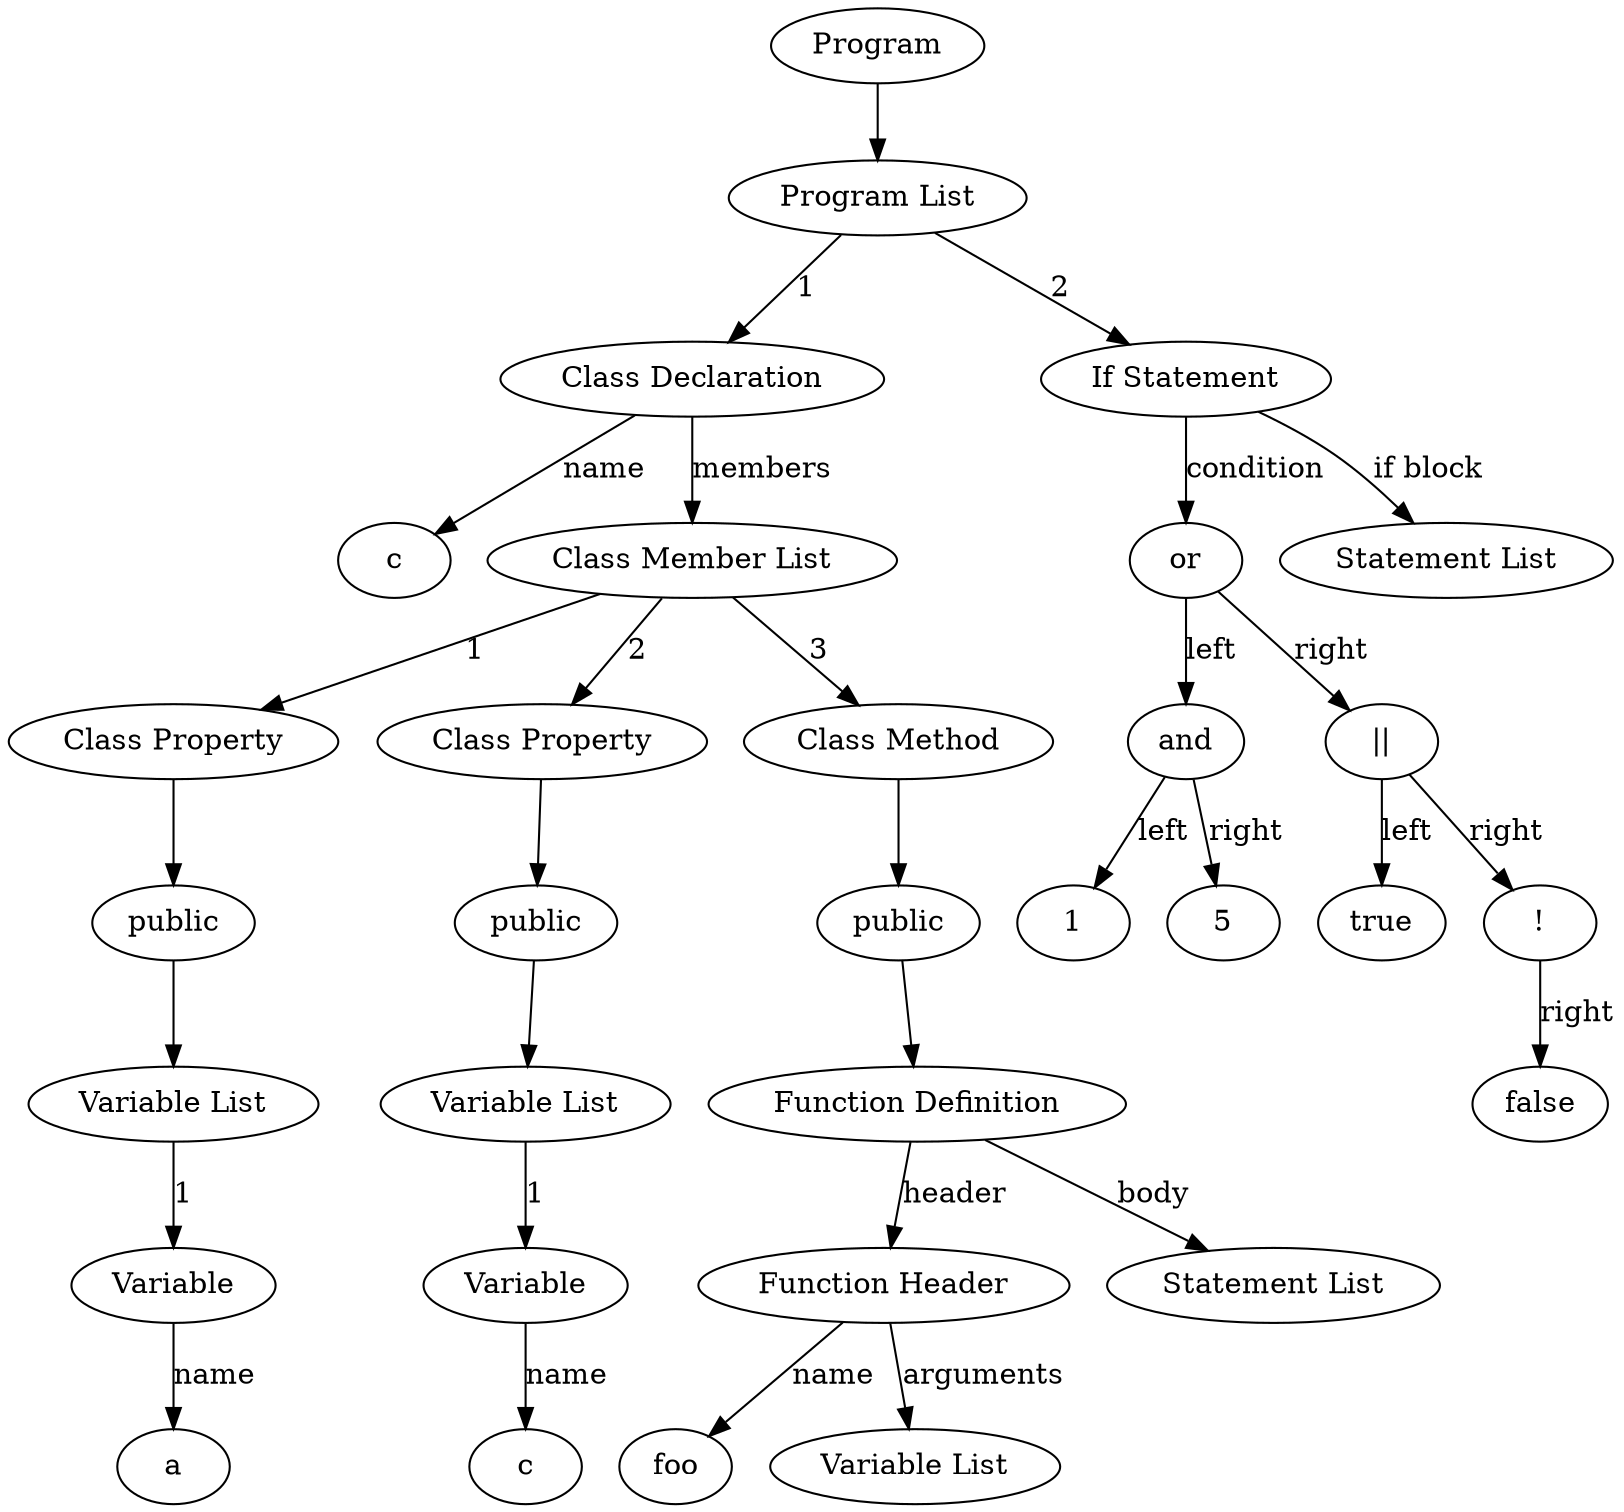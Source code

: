 digraph G {
node32 [label="Program"];
node33 [label="Program List"];
node32->node33 [label=""];
node34 [label="Class Declaration"];
node33->node34 [label="1"];
node34->node35 [label="name"];
node35 [label="c"];
node36 [label="Class Member List"];
node34->node36 [label="members"];
node37->node38 [label=""];
node38 [label="public"];
node37 [label="Class Property"];
node36->node37 [label="1"];
node39 [label="Variable List"];
node38->node39 [label=""];
node40 [label="Variable"];
node39->node40 [label="1"];
node40->node41 [label="name"];
node41 [label="a"];
node42->node43 [label=""];
node43 [label="public"];
node42 [label="Class Property"];
node36->node42 [label="2"];
node44 [label="Variable List"];
node43->node44 [label=""];
node45 [label="Variable"];
node44->node45 [label="1"];
node45->node46 [label="name"];
node46 [label="c"];
node47->node48 [label=""];
node48 [label="public"];
node47 [label="Class Method"];
node36->node47 [label="3"];
node49 [label="Function Definition"];
node48->node49 [label=""];
node50 [label="Function Header"];
node49->node50 [label="header"];
node50->node51 [label="name"];
node51 [label="foo"];
node52 [label="Variable List"];
node50->node52 [label="arguments"];
node53 [label="Statement List"];
node49->node53 [label="body"];
node54 [label="If Statement"];
node33->node54 [label="2"];
node54->node55 [label="condition"];
node55 [label="or"];
node55->node56 [label="left"];
node56 [label="and"];
node56->node57 [label="left"];
node57 [label="1"];
node56->node58 [label="right"];
node58 [label="5"];
node55->node59 [label="right"];
node59 [label="||"];
node59->node60 [label="left"];
node60 [label="BOOL"];
node60 [label="true"];
node59->node61 [label="right"];
node61 [label="!"];
node61->node62 [label="right"];
node62 [label="BOOL"];
node62 [label="false"];
node63 [label="Statement List"];
node54->node63 [label="if block"];
}